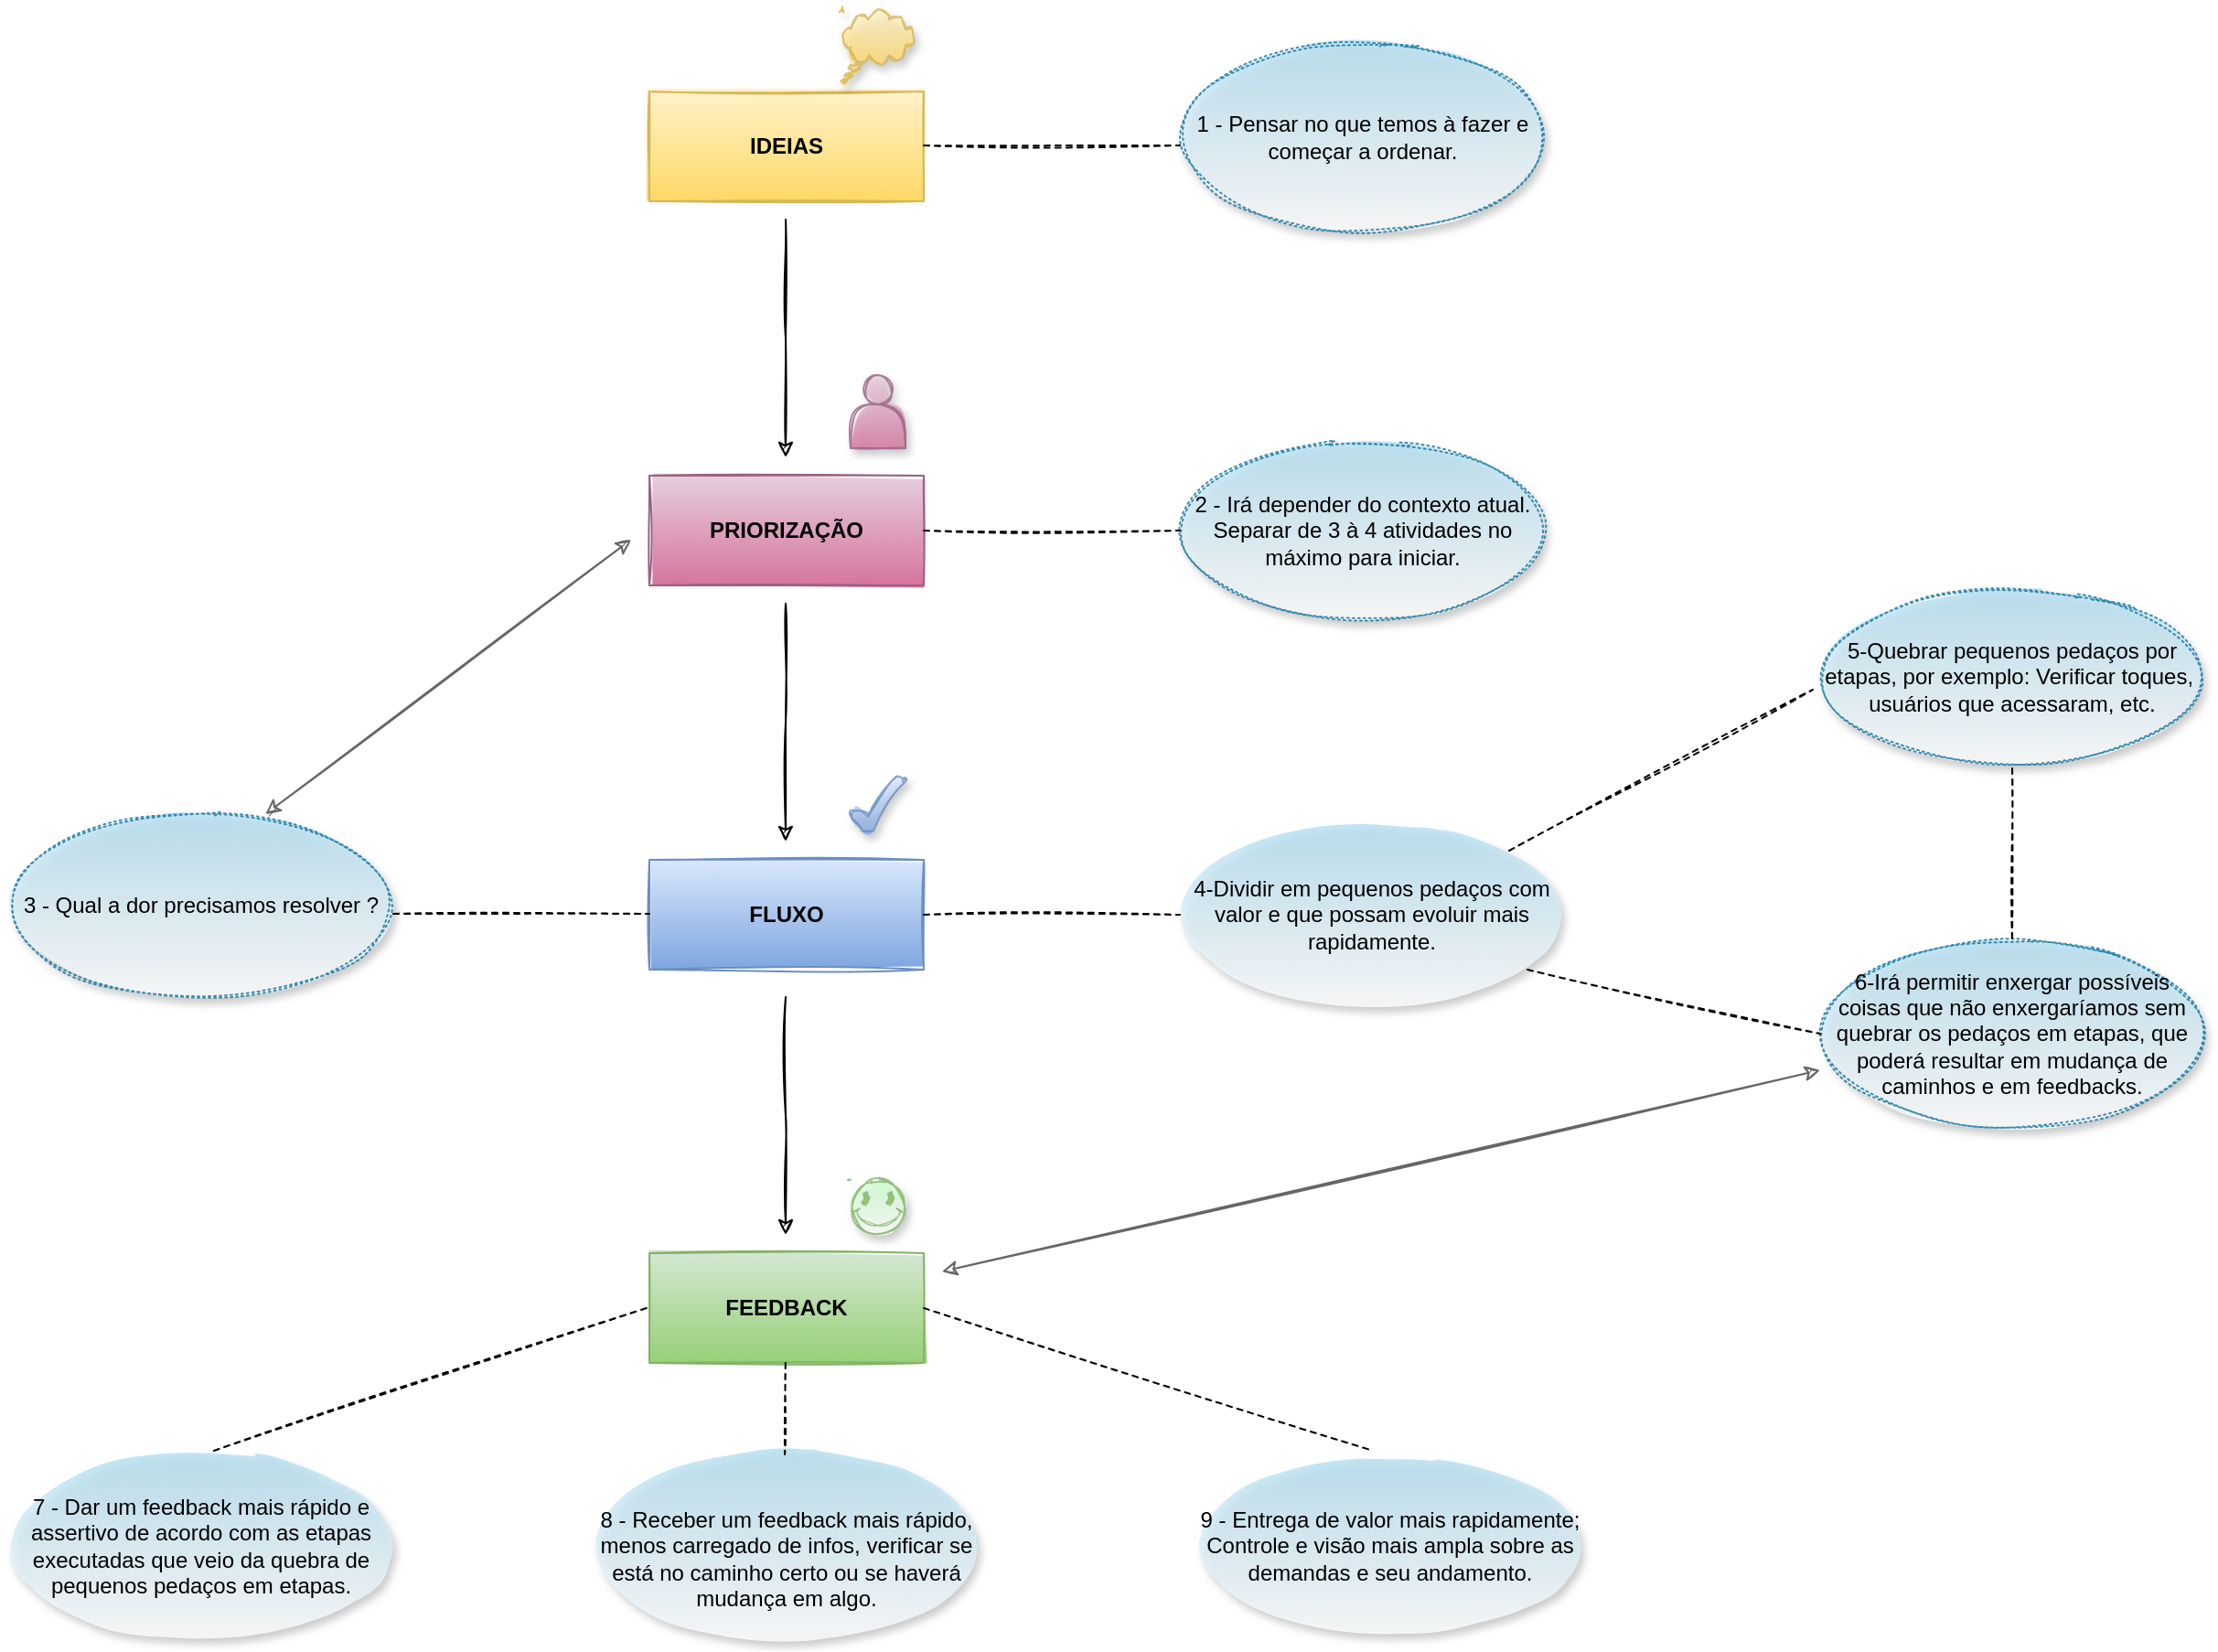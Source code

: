 <mxfile version="20.0.4" type="device"><diagram id="kFl7ccN8Ym-gPdE_92Vn" name="Page-1"><mxGraphModel dx="1922" dy="5589" grid="1" gridSize="10" guides="1" tooltips="1" connect="1" arrows="1" fold="1" page="1" pageScale="1" pageWidth="3300" pageHeight="4681" math="0" shadow="0"><root><mxCell id="0"/><mxCell id="1" parent="0"/><mxCell id="PxUoDDTTgKU9kctgwtnO-44" value="&lt;b&gt;IDEIAS&lt;/b&gt;" style="rounded=0;whiteSpace=wrap;html=1;fillColor=#fff2cc;strokeColor=#d6b656;gradientColor=#ffd966;sketch=1;" vertex="1" parent="1"><mxGeometry x="820" y="-4575" width="150" height="60" as="geometry"/></mxCell><mxCell id="PxUoDDTTgKU9kctgwtnO-45" value="" style="edgeStyle=elbowEdgeStyle;elbow=vertical;endArrow=classic;html=1;rounded=0;sketch=1;" edge="1" parent="1"><mxGeometry width="50" height="50" relative="1" as="geometry"><mxPoint x="894.5" y="-4505" as="sourcePoint"/><mxPoint x="894.5" y="-4375" as="targetPoint"/><Array as="points"><mxPoint x="919.5" y="-4440"/><mxPoint x="949.5" y="-4410"/></Array></mxGeometry></mxCell><mxCell id="PxUoDDTTgKU9kctgwtnO-46" value="&lt;b&gt;PRIORIZAÇÃO&lt;/b&gt;" style="rounded=0;whiteSpace=wrap;html=1;fillColor=#e6d0de;strokeColor=#996185;gradientColor=#d5739d;sketch=1;" vertex="1" parent="1"><mxGeometry x="820" y="-4365" width="150" height="60" as="geometry"/></mxCell><mxCell id="PxUoDDTTgKU9kctgwtnO-47" value="" style="edgeStyle=elbowEdgeStyle;elbow=vertical;endArrow=classic;html=1;rounded=0;sketch=1;" edge="1" parent="1"><mxGeometry width="50" height="50" relative="1" as="geometry"><mxPoint x="894.5" y="-4295" as="sourcePoint"/><mxPoint x="894.5" y="-4165" as="targetPoint"/><Array as="points"><mxPoint x="919.5" y="-4230"/><mxPoint x="949.5" y="-4200"/></Array></mxGeometry></mxCell><mxCell id="PxUoDDTTgKU9kctgwtnO-48" value="&lt;b&gt;FLUXO&lt;/b&gt;" style="rounded=0;whiteSpace=wrap;html=1;fillColor=#dae8fc;strokeColor=#6c8ebf;gradientColor=#7ea6e0;sketch=1;" vertex="1" parent="1"><mxGeometry x="820" y="-4155" width="150" height="60" as="geometry"/></mxCell><mxCell id="PxUoDDTTgKU9kctgwtnO-51" value="3 - Qual a dor precisamos resolver ?" style="ellipse;whiteSpace=wrap;html=1;shadow=1;dashed=1;dashPattern=1 2;strokeWidth=1;opacity=80;fillColor=#b1ddf0;strokeColor=#10739e;gradientColor=#ffffff;rounded=0;sketch=1;" vertex="1" parent="1"><mxGeometry x="470" y="-4180" width="210" height="100" as="geometry"/></mxCell><mxCell id="PxUoDDTTgKU9kctgwtnO-54" value="1 - Pensar no que temos à fazer e começar a ordenar." style="ellipse;whiteSpace=wrap;html=1;shadow=1;dashed=1;dashPattern=1 2;strokeWidth=1;opacity=80;fillColor=#b1ddf0;strokeColor=#10739e;gradientColor=#ffffff;rounded=0;sketch=1;" vertex="1" parent="1"><mxGeometry x="1110" y="-4600" width="200" height="100" as="geometry"/></mxCell><mxCell id="PxUoDDTTgKU9kctgwtnO-58" value="2 - Irá depender do contexto atual. Separar de 3 à 4 atividades no máximo para iniciar." style="ellipse;whiteSpace=wrap;html=1;shadow=1;dashed=1;dashPattern=1 2;strokeWidth=1;opacity=80;fillColor=#b1ddf0;strokeColor=#10739e;gradientColor=#ffffff;rounded=0;sketch=1;" vertex="1" parent="1"><mxGeometry x="1110" y="-4385" width="200" height="100" as="geometry"/></mxCell><mxCell id="PxUoDDTTgKU9kctgwtnO-59" value="" style="endArrow=none;dashed=1;html=1;rounded=0;entryX=0;entryY=0.5;entryDx=0;entryDy=0;exitX=1;exitY=0.5;exitDx=0;exitDy=0;sketch=1;" edge="1" parent="1" source="PxUoDDTTgKU9kctgwtnO-46" target="PxUoDDTTgKU9kctgwtnO-58"><mxGeometry width="50" height="50" relative="1" as="geometry"><mxPoint x="980" y="-4336" as="sourcePoint"/><mxPoint x="1100" y="-4335" as="targetPoint"/></mxGeometry></mxCell><mxCell id="PxUoDDTTgKU9kctgwtnO-60" value="" style="endArrow=none;dashed=1;html=1;rounded=0;entryX=0;entryY=0.5;entryDx=0;entryDy=0;exitX=1;exitY=0.5;exitDx=0;exitDy=0;sketch=1;" edge="1" parent="1"><mxGeometry width="50" height="50" relative="1" as="geometry"><mxPoint x="970" y="-4545.5" as="sourcePoint"/><mxPoint x="1110" y="-4545.5" as="targetPoint"/></mxGeometry></mxCell><mxCell id="PxUoDDTTgKU9kctgwtnO-61" value="" style="endArrow=none;dashed=1;html=1;rounded=0;entryX=0;entryY=0.5;entryDx=0;entryDy=0;exitX=1;exitY=0.5;exitDx=0;exitDy=0;sketch=1;" edge="1" parent="1"><mxGeometry width="50" height="50" relative="1" as="geometry"><mxPoint x="970" y="-4125" as="sourcePoint"/><mxPoint x="1110" y="-4125" as="targetPoint"/></mxGeometry></mxCell><mxCell id="PxUoDDTTgKU9kctgwtnO-62" value="" style="endArrow=none;dashed=1;html=1;rounded=0;entryX=0;entryY=0.5;entryDx=0;entryDy=0;exitX=1;exitY=0.5;exitDx=0;exitDy=0;sketch=1;" edge="1" parent="1"><mxGeometry width="50" height="50" relative="1" as="geometry"><mxPoint x="680" y="-4125.5" as="sourcePoint"/><mxPoint x="820" y="-4125.5" as="targetPoint"/></mxGeometry></mxCell><mxCell id="PxUoDDTTgKU9kctgwtnO-63" value="4-Dividir em pequenos pedaços com valor e que possam evoluir mais rapidamente." style="ellipse;whiteSpace=wrap;html=1;shadow=1;dashed=1;dashPattern=1 2;strokeWidth=1;opacity=80;fillColor=#b1ddf0;strokeColor=none;gradientColor=#ffffff;rounded=0;sketch=1;" vertex="1" parent="1"><mxGeometry x="1110" y="-4175" width="210" height="100" as="geometry"/></mxCell><mxCell id="PxUoDDTTgKU9kctgwtnO-67" value="6-Irá permitir enxergar possíveis coisas que não enxergaríamos sem quebrar os pedaços em etapas, que poderá resultar em mudança de caminhos e em feedbacks." style="ellipse;whiteSpace=wrap;html=1;shadow=1;dashed=1;dashPattern=1 2;strokeWidth=1;opacity=80;fillColor=#b1ddf0;strokeColor=#10739e;gradientColor=#ffffff;rounded=0;sketch=1;" vertex="1" parent="1"><mxGeometry x="1460" y="-4110" width="210" height="100" as="geometry"/></mxCell><mxCell id="PxUoDDTTgKU9kctgwtnO-70" value="" style="endArrow=none;dashed=1;html=1;rounded=0;entryX=0.5;entryY=0;entryDx=0;entryDy=0;exitX=0.5;exitY=1;exitDx=0;exitDy=0;sketch=1;" edge="1" parent="1" source="PxUoDDTTgKU9kctgwtnO-73" target="PxUoDDTTgKU9kctgwtnO-67"><mxGeometry width="50" height="50" relative="1" as="geometry"><mxPoint x="1495" y="-4140" as="sourcePoint"/><mxPoint x="1635" y="-4140" as="targetPoint"/></mxGeometry></mxCell><mxCell id="PxUoDDTTgKU9kctgwtnO-72" value="" style="endArrow=none;dashed=1;html=1;rounded=0;exitX=1;exitY=0.5;exitDx=0;exitDy=0;entryX=-0.019;entryY=0.57;entryDx=0;entryDy=0;entryPerimeter=0;sketch=1;" edge="1" parent="1" target="PxUoDDTTgKU9kctgwtnO-73"><mxGeometry width="50" height="50" relative="1" as="geometry"><mxPoint x="1290" y="-4160" as="sourcePoint"/><mxPoint x="1420" y="-4250" as="targetPoint"/></mxGeometry></mxCell><mxCell id="PxUoDDTTgKU9kctgwtnO-73" value="5-Quebrar pequenos pedaços por etapas, por exemplo: Verificar toques,&amp;nbsp; usuários que acessaram, etc." style="ellipse;whiteSpace=wrap;html=1;shadow=1;dashed=1;dashPattern=1 2;strokeWidth=1;opacity=80;fillColor=#b1ddf0;strokeColor=#10739e;gradientColor=#ffffff;rounded=0;sketch=1;" vertex="1" parent="1"><mxGeometry x="1460" y="-4305" width="210" height="100" as="geometry"/></mxCell><mxCell id="PxUoDDTTgKU9kctgwtnO-74" value="" style="endArrow=none;dashed=1;html=1;rounded=0;entryX=0;entryY=0.5;entryDx=0;entryDy=0;sketch=1;" edge="1" parent="1" target="PxUoDDTTgKU9kctgwtnO-67"><mxGeometry width="50" height="50" relative="1" as="geometry"><mxPoint x="1300" y="-4095" as="sourcePoint"/><mxPoint x="1430" y="-4095" as="targetPoint"/></mxGeometry></mxCell><mxCell id="PxUoDDTTgKU9kctgwtnO-75" value="" style="edgeStyle=elbowEdgeStyle;elbow=vertical;endArrow=classic;html=1;rounded=0;sketch=1;" edge="1" parent="1"><mxGeometry width="50" height="50" relative="1" as="geometry"><mxPoint x="894.5" y="-4080" as="sourcePoint"/><mxPoint x="894.5" y="-3950" as="targetPoint"/><Array as="points"><mxPoint x="919.5" y="-4015"/><mxPoint x="949.5" y="-3985"/></Array></mxGeometry></mxCell><mxCell id="PxUoDDTTgKU9kctgwtnO-76" value="&lt;b&gt;FEEDBACK&lt;/b&gt;" style="rounded=0;whiteSpace=wrap;html=1;fillColor=#d5e8d4;strokeColor=#82b366;gradientColor=#97d077;sketch=1;" vertex="1" parent="1"><mxGeometry x="820" y="-3940" width="150" height="60" as="geometry"/></mxCell><mxCell id="PxUoDDTTgKU9kctgwtnO-80" value="" style="endArrow=classic;startArrow=classic;html=1;rounded=0;fontSize=11;strokeColor=#666666;exitX=0.667;exitY=0;exitDx=0;exitDy=0;exitPerimeter=0;sketch=1;" edge="1" parent="1" source="PxUoDDTTgKU9kctgwtnO-51"><mxGeometry width="50" height="50" relative="1" as="geometry"><mxPoint x="570" y="-4180" as="sourcePoint"/><mxPoint x="810" y="-4330" as="targetPoint"/></mxGeometry></mxCell><mxCell id="PxUoDDTTgKU9kctgwtnO-81" value="" style="endArrow=classic;startArrow=classic;html=1;rounded=0;fontSize=11;strokeColor=#666666;sketch=1;" edge="1" parent="1"><mxGeometry width="50" height="50" relative="1" as="geometry"><mxPoint x="980" y="-3930" as="sourcePoint"/><mxPoint x="1460" y="-4040" as="targetPoint"/></mxGeometry></mxCell><mxCell id="PxUoDDTTgKU9kctgwtnO-84" value="7 - Dar um feedback mais rápido e assertivo de acordo com as etapas executadas que veio da quebra de pequenos pedaços em etapas." style="ellipse;whiteSpace=wrap;html=1;shadow=1;dashed=1;dashPattern=1 2;strokeWidth=1;opacity=80;fillColor=#b1ddf0;strokeColor=none;gradientColor=#ffffff;rounded=0;sketch=1;" vertex="1" parent="1"><mxGeometry x="470" y="-3830" width="210" height="100" as="geometry"/></mxCell><mxCell id="PxUoDDTTgKU9kctgwtnO-85" value="" style="endArrow=none;dashed=1;html=1;rounded=0;entryX=0;entryY=0.5;entryDx=0;entryDy=0;exitX=0.533;exitY=-0.02;exitDx=0;exitDy=0;exitPerimeter=0;sketch=1;" edge="1" parent="1" source="PxUoDDTTgKU9kctgwtnO-84"><mxGeometry width="50" height="50" relative="1" as="geometry"><mxPoint x="690" y="-3860" as="sourcePoint"/><mxPoint x="820" y="-3910.5" as="targetPoint"/></mxGeometry></mxCell><mxCell id="PxUoDDTTgKU9kctgwtnO-86" value="" style="endArrow=none;dashed=1;html=1;rounded=0;exitX=1;exitY=0.5;exitDx=0;exitDy=0;entryX=0.454;entryY=-0.021;entryDx=0;entryDy=0;entryPerimeter=0;sketch=1;" edge="1" parent="1" source="PxUoDDTTgKU9kctgwtnO-76" target="PxUoDDTTgKU9kctgwtnO-90"><mxGeometry width="50" height="50" relative="1" as="geometry"><mxPoint x="970.0" y="-3830" as="sourcePoint"/><mxPoint x="1210" y="-3840" as="targetPoint"/></mxGeometry></mxCell><mxCell id="PxUoDDTTgKU9kctgwtnO-87" value="&lt;br&gt;8 - Receber um feedback mais rápido, menos carregado de infos, verificar se está no caminho certo ou se haverá mudança em algo." style="ellipse;whiteSpace=wrap;html=1;shadow=1;dashed=1;dashPattern=1 2;strokeWidth=1;opacity=80;fillColor=#b1ddf0;strokeColor=none;gradientColor=#ffffff;rounded=0;sketch=1;" vertex="1" parent="1"><mxGeometry x="790" y="-3830" width="210" height="100" as="geometry"/></mxCell><mxCell id="PxUoDDTTgKU9kctgwtnO-90" value="9 - Entrega de valor mais rapidamente; Controle e visão mais ampla sobre as demandas e seu andamento." style="ellipse;whiteSpace=wrap;html=1;shadow=1;dashed=1;dashPattern=1 2;strokeWidth=1;opacity=80;fillColor=#b1ddf0;strokeColor=none;gradientColor=#ffffff;rounded=0;sketch=1;" vertex="1" parent="1"><mxGeometry x="1120" y="-3830" width="210" height="100" as="geometry"/></mxCell><mxCell id="PxUoDDTTgKU9kctgwtnO-91" value="" style="endArrow=none;dashed=1;html=1;rounded=0;exitX=1;exitY=0.5;exitDx=0;exitDy=0;sketch=1;" edge="1" parent="1"><mxGeometry width="50" height="50" relative="1" as="geometry"><mxPoint x="894.41" y="-3880" as="sourcePoint"/><mxPoint x="894" y="-3830" as="targetPoint"/><Array as="points"/></mxGeometry></mxCell><mxCell id="PxUoDDTTgKU9kctgwtnO-94" value="" style="verticalLabelPosition=bottom;verticalAlign=top;html=1;shape=mxgraph.basic.smiley;shadow=1;fontSize=11;strokeWidth=1;fillColor=#CCFFCC;gradientColor=#ffffff;opacity=80;strokeColor=#82b366;gradientDirection=south;rounded=0;sketch=1;" vertex="1" parent="1"><mxGeometry x="930" y="-3980" width="30" height="30" as="geometry"/></mxCell><mxCell id="PxUoDDTTgKU9kctgwtnO-102" value="" style="shape=actor;whiteSpace=wrap;html=1;shadow=1;fontSize=11;strokeWidth=1;fillColor=#e6d0de;gradientColor=#d5739d;gradientDirection=south;opacity=80;strokeColor=#996185;rounded=0;sketch=1;" vertex="1" parent="1"><mxGeometry x="930" y="-4420" width="30" height="40" as="geometry"/></mxCell><mxCell id="PxUoDDTTgKU9kctgwtnO-104" value="" style="verticalLabelPosition=bottom;verticalAlign=top;html=1;shape=mxgraph.basic.tick;shadow=1;fontSize=11;strokeWidth=1;fillColor=#dae8fc;gradientColor=#7ea6e0;gradientDirection=south;opacity=80;strokeColor=#6c8ebf;rounded=0;sketch=1;" vertex="1" parent="1"><mxGeometry x="930" y="-4200" width="30" height="30" as="geometry"/></mxCell><mxCell id="PxUoDDTTgKU9kctgwtnO-106" value="" style="whiteSpace=wrap;html=1;shape=mxgraph.basic.cloud_callout;shadow=1;fontSize=11;strokeWidth=1;fillColor=#fff2cc;gradientColor=#ffd966;gradientDirection=south;opacity=80;strokeColor=#d6b656;rounded=0;sketch=1;" vertex="1" parent="1"><mxGeometry x="925" y="-4620" width="40" height="40" as="geometry"/></mxCell></root></mxGraphModel></diagram></mxfile>